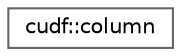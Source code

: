 digraph "类继承关系图"
{
 // LATEX_PDF_SIZE
  bgcolor="transparent";
  edge [fontname=Helvetica,fontsize=10,labelfontname=Helvetica,labelfontsize=10];
  node [fontname=Helvetica,fontsize=10,shape=box,height=0.2,width=0.4];
  rankdir="LR";
  Node0 [id="Node000000",label="cudf::column",height=0.2,width=0.4,color="grey40", fillcolor="white", style="filled",URL="$classcudf_1_1column.html",tooltip="A container of nullable device data as a column of elements."];
}
